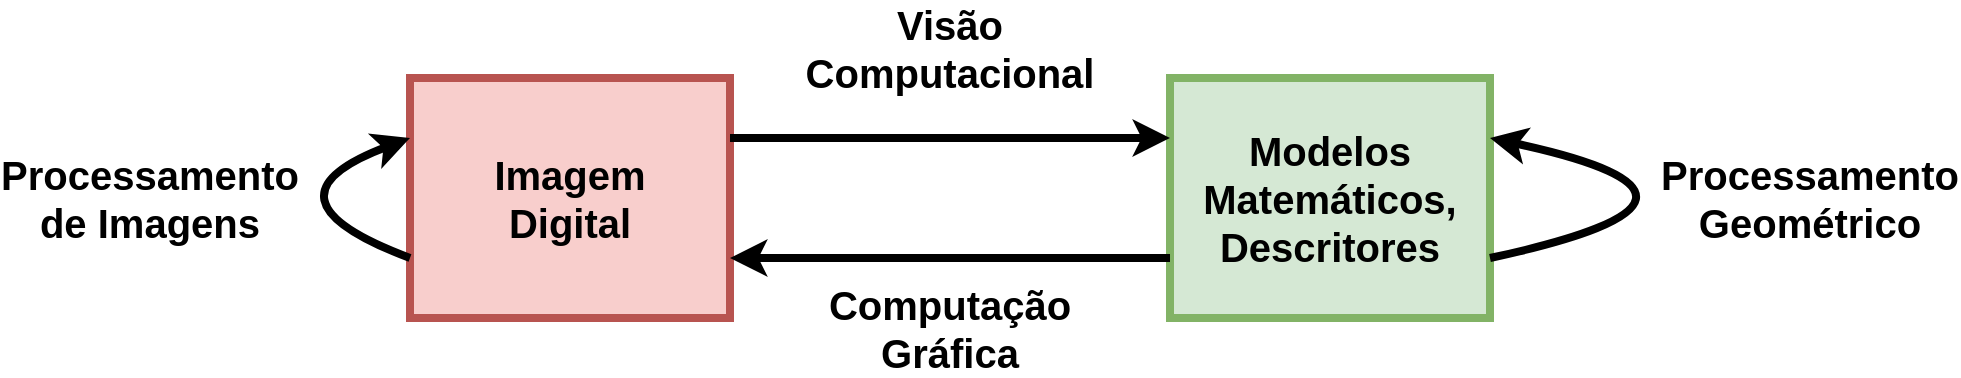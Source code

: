 <mxfile version="24.7.14">
  <diagram name="Page-1" id="YgfDyZsFHXUUgJRBgXVl">
    <mxGraphModel dx="1362" dy="793" grid="1" gridSize="10" guides="1" tooltips="1" connect="1" arrows="1" fold="1" page="1" pageScale="1" pageWidth="850" pageHeight="1100" math="0" shadow="0">
      <root>
        <mxCell id="0" />
        <mxCell id="1" parent="0" />
        <mxCell id="nVMSsHD33z3H_WmSgIgD-13" value="&lt;div style=&quot;font-size: 20px;&quot;&gt;&lt;b&gt;Imagem&lt;/b&gt;&lt;/div&gt;&lt;div style=&quot;font-size: 20px;&quot;&gt;&lt;b&gt;Digital&lt;/b&gt;&lt;/div&gt;" style="rounded=0;whiteSpace=wrap;html=1;strokeWidth=4;fillColor=#f8cecc;strokeColor=#b85450;" vertex="1" parent="1">
          <mxGeometry x="230" y="60" width="160" height="120" as="geometry" />
        </mxCell>
        <mxCell id="nVMSsHD33z3H_WmSgIgD-21" value="&lt;div style=&quot;font-size: 20px;&quot;&gt;&lt;b&gt;Modelos&lt;/b&gt;&lt;/div&gt;&lt;div style=&quot;font-size: 20px;&quot;&gt;&lt;b&gt;Matemáticos,&lt;/b&gt;&lt;/div&gt;&lt;div style=&quot;font-size: 20px;&quot;&gt;&lt;b&gt;Descritores&lt;/b&gt;&lt;/div&gt;" style="rounded=0;whiteSpace=wrap;html=1;strokeWidth=4;fillColor=#d5e8d4;strokeColor=#82b366;" vertex="1" parent="1">
          <mxGeometry x="610" y="60" width="160" height="120" as="geometry" />
        </mxCell>
        <mxCell id="nVMSsHD33z3H_WmSgIgD-22" value="" style="curved=1;endArrow=classic;html=1;rounded=0;exitX=0;exitY=0.75;exitDx=0;exitDy=0;entryX=0;entryY=0.25;entryDx=0;entryDy=0;fontSize=11;strokeWidth=4;" edge="1" parent="1" source="nVMSsHD33z3H_WmSgIgD-13" target="nVMSsHD33z3H_WmSgIgD-13">
          <mxGeometry width="50" height="50" relative="1" as="geometry">
            <mxPoint x="590" y="320" as="sourcePoint" />
            <mxPoint x="640" y="270" as="targetPoint" />
            <Array as="points">
              <mxPoint x="150" y="120" />
            </Array>
          </mxGeometry>
        </mxCell>
        <mxCell id="nVMSsHD33z3H_WmSgIgD-23" value="Processamento de Imagens" style="text;html=1;align=center;verticalAlign=middle;whiteSpace=wrap;rounded=0;fontSize=20;fontStyle=1" vertex="1" parent="1">
          <mxGeometry x="70" y="105" width="60" height="30" as="geometry" />
        </mxCell>
        <mxCell id="nVMSsHD33z3H_WmSgIgD-25" value="" style="endArrow=classic;html=1;rounded=0;exitX=0;exitY=0.75;exitDx=0;exitDy=0;entryX=1;entryY=0.75;entryDx=0;entryDy=0;strokeWidth=4;" edge="1" parent="1" source="nVMSsHD33z3H_WmSgIgD-21" target="nVMSsHD33z3H_WmSgIgD-13">
          <mxGeometry width="50" height="50" relative="1" as="geometry">
            <mxPoint x="590" y="220" as="sourcePoint" />
            <mxPoint x="640" y="170" as="targetPoint" />
          </mxGeometry>
        </mxCell>
        <mxCell id="nVMSsHD33z3H_WmSgIgD-26" value="Computação Gráfica" style="text;html=1;align=center;verticalAlign=middle;whiteSpace=wrap;rounded=0;fontSize=20;fontStyle=1" vertex="1" parent="1">
          <mxGeometry x="470" y="170" width="60" height="30" as="geometry" />
        </mxCell>
        <mxCell id="nVMSsHD33z3H_WmSgIgD-28" value="" style="endArrow=classic;html=1;rounded=0;exitX=1;exitY=0.25;exitDx=0;exitDy=0;entryX=0;entryY=0.25;entryDx=0;entryDy=0;strokeWidth=4;" edge="1" parent="1" source="nVMSsHD33z3H_WmSgIgD-13" target="nVMSsHD33z3H_WmSgIgD-21">
          <mxGeometry width="50" height="50" relative="1" as="geometry">
            <mxPoint x="760" y="290" as="sourcePoint" />
            <mxPoint x="680" y="210" as="targetPoint" />
          </mxGeometry>
        </mxCell>
        <mxCell id="nVMSsHD33z3H_WmSgIgD-29" value="Visão&lt;div&gt;Computacional&lt;/div&gt;" style="text;html=1;align=center;verticalAlign=middle;whiteSpace=wrap;rounded=0;fontSize=20;fontStyle=1" vertex="1" parent="1">
          <mxGeometry x="470" y="30" width="60" height="30" as="geometry" />
        </mxCell>
        <mxCell id="nVMSsHD33z3H_WmSgIgD-35" value="" style="curved=1;endArrow=classic;html=1;rounded=0;exitX=1;exitY=0.75;exitDx=0;exitDy=0;entryX=1;entryY=0.25;entryDx=0;entryDy=0;fontSize=11;strokeWidth=4;" edge="1" parent="1" source="nVMSsHD33z3H_WmSgIgD-21" target="nVMSsHD33z3H_WmSgIgD-21">
          <mxGeometry width="50" height="50" relative="1" as="geometry">
            <mxPoint x="202" y="70" as="sourcePoint" />
            <mxPoint x="318" y="74" as="targetPoint" />
            <Array as="points">
              <mxPoint x="910" y="120" />
            </Array>
          </mxGeometry>
        </mxCell>
        <mxCell id="nVMSsHD33z3H_WmSgIgD-36" value="Processamento&lt;div&gt;Geométrico&lt;/div&gt;" style="text;html=1;align=center;verticalAlign=middle;whiteSpace=wrap;rounded=0;fontSize=20;fontStyle=1" vertex="1" parent="1">
          <mxGeometry x="900" y="105" width="60" height="30" as="geometry" />
        </mxCell>
      </root>
    </mxGraphModel>
  </diagram>
</mxfile>

